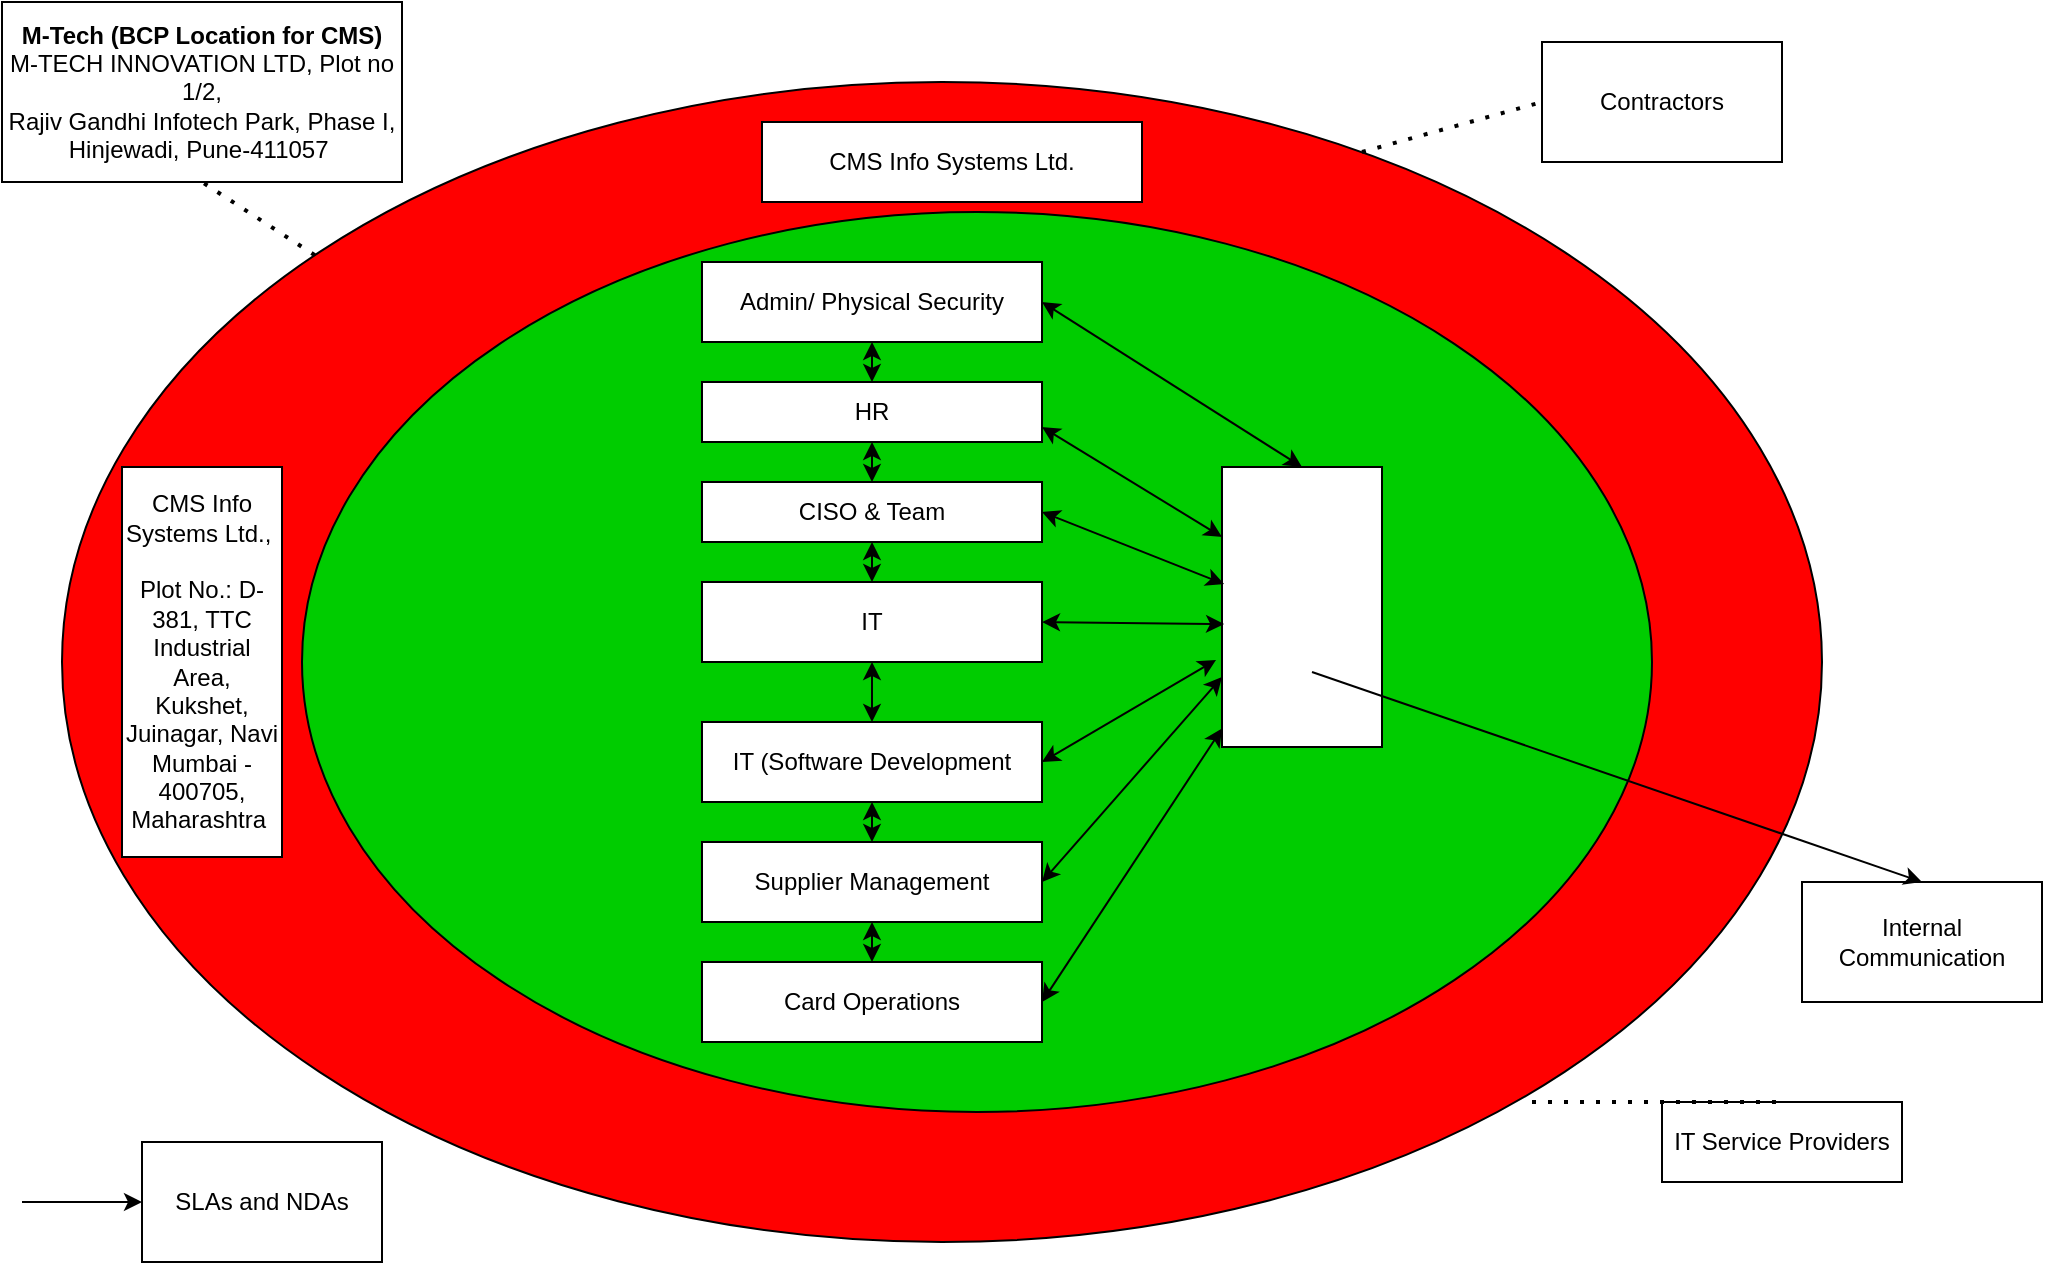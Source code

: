 <mxfile version="23.1.2" type="github">
  <diagram name="Page-1" id="ws4wgkN9PwfsCv6M4QJT">
    <mxGraphModel dx="1462" dy="1728" grid="1" gridSize="10" guides="1" tooltips="1" connect="1" arrows="1" fold="1" page="1" pageScale="1" pageWidth="850" pageHeight="1100" math="0" shadow="0">
      <root>
        <mxCell id="0" />
        <mxCell id="1" parent="0" />
        <mxCell id="rFD7s5OhkF5CJH4TA17B-18" value="" style="ellipse;whiteSpace=wrap;html=1;fillColor=#FF0000;" vertex="1" parent="1">
          <mxGeometry x="40" y="-10" width="880" height="580" as="geometry" />
        </mxCell>
        <mxCell id="rFD7s5OhkF5CJH4TA17B-19" value="" style="ellipse;whiteSpace=wrap;labelBackgroundColor=#00FF00;fillColor=#00CC00;" vertex="1" parent="1">
          <mxGeometry x="160" y="55" width="675" height="450" as="geometry" />
        </mxCell>
        <mxCell id="rFD7s5OhkF5CJH4TA17B-20" value="HR" style="rounded=0;whiteSpace=wrap;html=1;" vertex="1" parent="1">
          <mxGeometry x="360" y="140" width="170" height="30" as="geometry" />
        </mxCell>
        <mxCell id="rFD7s5OhkF5CJH4TA17B-21" value="CISO &amp;amp; Team" style="rounded=0;whiteSpace=wrap;html=1;" vertex="1" parent="1">
          <mxGeometry x="360" y="190" width="170" height="30" as="geometry" />
        </mxCell>
        <mxCell id="rFD7s5OhkF5CJH4TA17B-22" value="IT (Software Development" style="rounded=0;whiteSpace=wrap;html=1;" vertex="1" parent="1">
          <mxGeometry x="360" y="310" width="170" height="40" as="geometry" />
        </mxCell>
        <mxCell id="rFD7s5OhkF5CJH4TA17B-23" value="Admin/ Physical Security" style="rounded=0;whiteSpace=wrap;html=1;" vertex="1" parent="1">
          <mxGeometry x="360" y="80" width="170" height="40" as="geometry" />
        </mxCell>
        <mxCell id="rFD7s5OhkF5CJH4TA17B-24" value="IT" style="rounded=0;whiteSpace=wrap;html=1;" vertex="1" parent="1">
          <mxGeometry x="360" y="240" width="170" height="40" as="geometry" />
        </mxCell>
        <mxCell id="rFD7s5OhkF5CJH4TA17B-25" value="Card Operations" style="rounded=0;whiteSpace=wrap;html=1;" vertex="1" parent="1">
          <mxGeometry x="360" y="430" width="170" height="40" as="geometry" />
        </mxCell>
        <mxCell id="rFD7s5OhkF5CJH4TA17B-26" value="Supplier Management" style="rounded=0;whiteSpace=wrap;html=1;" vertex="1" parent="1">
          <mxGeometry x="360" y="370" width="170" height="40" as="geometry" />
        </mxCell>
        <mxCell id="rFD7s5OhkF5CJH4TA17B-36" value="CMS Info Systems Ltd." style="rounded=0;whiteSpace=wrap;html=1;" vertex="1" parent="1">
          <mxGeometry x="390" y="10" width="190" height="40" as="geometry" />
        </mxCell>
        <mxCell id="rFD7s5OhkF5CJH4TA17B-39" value="CMS Info Systems Ltd.,&amp;nbsp;&lt;div&gt;&lt;br&gt;&lt;/div&gt;Plot No.: D-381, TTC Industrial Area, Kukshet, Juinagar, Navi Mumbai - 400705, Maharashtra&amp;nbsp;" style="rounded=0;whiteSpace=wrap;html=1;direction=south;" vertex="1" parent="1">
          <mxGeometry x="70" y="182.5" width="80" height="195" as="geometry" />
        </mxCell>
        <mxCell id="rFD7s5OhkF5CJH4TA17B-40" value="Contractors" style="rounded=0;whiteSpace=wrap;html=1;" vertex="1" parent="1">
          <mxGeometry x="780" y="-30" width="120" height="60" as="geometry" />
        </mxCell>
        <mxCell id="rFD7s5OhkF5CJH4TA17B-41" value="SLAs and NDAs" style="rounded=0;whiteSpace=wrap;html=1;" vertex="1" parent="1">
          <mxGeometry x="80" y="520" width="120" height="60" as="geometry" />
        </mxCell>
        <mxCell id="rFD7s5OhkF5CJH4TA17B-42" value="" style="endArrow=classic;html=1;rounded=0;entryX=0;entryY=0.5;entryDx=0;entryDy=0;" edge="1" parent="1" target="rFD7s5OhkF5CJH4TA17B-41">
          <mxGeometry width="50" height="50" relative="1" as="geometry">
            <mxPoint x="20" y="550" as="sourcePoint" />
            <mxPoint x="70" y="550" as="targetPoint" />
          </mxGeometry>
        </mxCell>
        <mxCell id="rFD7s5OhkF5CJH4TA17B-43" value="IT Service Providers" style="rounded=0;whiteSpace=wrap;html=1;" vertex="1" parent="1">
          <mxGeometry x="840" y="500" width="120" height="40" as="geometry" />
        </mxCell>
        <mxCell id="rFD7s5OhkF5CJH4TA17B-44" value="" style="endArrow=none;dashed=1;html=1;dashPattern=1 3;strokeWidth=2;rounded=0;entryX=0.5;entryY=0;entryDx=0;entryDy=0;" edge="1" parent="1" target="rFD7s5OhkF5CJH4TA17B-43">
          <mxGeometry width="50" height="50" relative="1" as="geometry">
            <mxPoint x="775" y="500" as="sourcePoint" />
            <mxPoint x="825" y="450" as="targetPoint" />
          </mxGeometry>
        </mxCell>
        <mxCell id="rFD7s5OhkF5CJH4TA17B-45" value="" style="endArrow=none;dashed=1;html=1;dashPattern=1 3;strokeWidth=2;rounded=0;entryX=0;entryY=0.5;entryDx=0;entryDy=0;" edge="1" parent="1" target="rFD7s5OhkF5CJH4TA17B-40">
          <mxGeometry width="50" height="50" relative="1" as="geometry">
            <mxPoint x="690" y="25" as="sourcePoint" />
            <mxPoint x="740" y="-25" as="targetPoint" />
          </mxGeometry>
        </mxCell>
        <mxCell id="rFD7s5OhkF5CJH4TA17B-49" value="" style="endArrow=classic;startArrow=classic;html=1;rounded=0;exitX=0.5;exitY=0;exitDx=0;exitDy=0;entryX=0.5;entryY=1;entryDx=0;entryDy=0;" edge="1" parent="1" source="rFD7s5OhkF5CJH4TA17B-20" target="rFD7s5OhkF5CJH4TA17B-23">
          <mxGeometry width="50" height="50" relative="1" as="geometry">
            <mxPoint x="400" y="170" as="sourcePoint" />
            <mxPoint x="450" y="120" as="targetPoint" />
          </mxGeometry>
        </mxCell>
        <mxCell id="rFD7s5OhkF5CJH4TA17B-51" value="" style="endArrow=classic;startArrow=classic;html=1;rounded=0;exitX=0.5;exitY=0;exitDx=0;exitDy=0;entryX=0.5;entryY=1;entryDx=0;entryDy=0;" edge="1" parent="1" source="rFD7s5OhkF5CJH4TA17B-21" target="rFD7s5OhkF5CJH4TA17B-20">
          <mxGeometry width="50" height="50" relative="1" as="geometry">
            <mxPoint x="465" y="160" as="sourcePoint" />
            <mxPoint x="465" y="140" as="targetPoint" />
          </mxGeometry>
        </mxCell>
        <mxCell id="rFD7s5OhkF5CJH4TA17B-52" value="" style="endArrow=classic;startArrow=classic;html=1;rounded=0;exitX=0.5;exitY=0;exitDx=0;exitDy=0;entryX=0.5;entryY=1;entryDx=0;entryDy=0;" edge="1" parent="1" source="rFD7s5OhkF5CJH4TA17B-24" target="rFD7s5OhkF5CJH4TA17B-21">
          <mxGeometry width="50" height="50" relative="1" as="geometry">
            <mxPoint x="475" y="170" as="sourcePoint" />
            <mxPoint x="475" y="150" as="targetPoint" />
          </mxGeometry>
        </mxCell>
        <mxCell id="rFD7s5OhkF5CJH4TA17B-53" value="" style="endArrow=classic;startArrow=classic;html=1;rounded=0;exitX=0.5;exitY=0;exitDx=0;exitDy=0;entryX=0.5;entryY=1;entryDx=0;entryDy=0;" edge="1" parent="1" source="rFD7s5OhkF5CJH4TA17B-22" target="rFD7s5OhkF5CJH4TA17B-24">
          <mxGeometry width="50" height="50" relative="1" as="geometry">
            <mxPoint x="485" y="180" as="sourcePoint" />
            <mxPoint x="485" y="160" as="targetPoint" />
          </mxGeometry>
        </mxCell>
        <mxCell id="rFD7s5OhkF5CJH4TA17B-54" value="" style="endArrow=classic;startArrow=classic;html=1;rounded=0;exitX=0.5;exitY=0;exitDx=0;exitDy=0;entryX=0.5;entryY=1;entryDx=0;entryDy=0;" edge="1" parent="1" source="rFD7s5OhkF5CJH4TA17B-26" target="rFD7s5OhkF5CJH4TA17B-22">
          <mxGeometry width="50" height="50" relative="1" as="geometry">
            <mxPoint x="495" y="190" as="sourcePoint" />
            <mxPoint x="495" y="170" as="targetPoint" />
          </mxGeometry>
        </mxCell>
        <mxCell id="rFD7s5OhkF5CJH4TA17B-55" value="" style="endArrow=classic;startArrow=classic;html=1;rounded=0;exitX=0.5;exitY=0;exitDx=0;exitDy=0;entryX=0.5;entryY=1;entryDx=0;entryDy=0;" edge="1" parent="1" source="rFD7s5OhkF5CJH4TA17B-25" target="rFD7s5OhkF5CJH4TA17B-26">
          <mxGeometry width="50" height="50" relative="1" as="geometry">
            <mxPoint x="505" y="200" as="sourcePoint" />
            <mxPoint x="505" y="180" as="targetPoint" />
          </mxGeometry>
        </mxCell>
        <mxCell id="rFD7s5OhkF5CJH4TA17B-57" value="" style="rounded=0;whiteSpace=wrap;html=1;" vertex="1" parent="1">
          <mxGeometry x="620" y="182.5" width="80" height="140" as="geometry" />
        </mxCell>
        <mxCell id="rFD7s5OhkF5CJH4TA17B-62" value="" style="endArrow=classic;startArrow=classic;html=1;rounded=0;exitX=0.5;exitY=0;exitDx=0;exitDy=0;entryX=1;entryY=0.5;entryDx=0;entryDy=0;" edge="1" parent="1" source="rFD7s5OhkF5CJH4TA17B-57" target="rFD7s5OhkF5CJH4TA17B-23">
          <mxGeometry width="50" height="50" relative="1" as="geometry">
            <mxPoint x="455" y="150" as="sourcePoint" />
            <mxPoint x="455" y="130" as="targetPoint" />
          </mxGeometry>
        </mxCell>
        <mxCell id="rFD7s5OhkF5CJH4TA17B-63" value="" style="endArrow=classic;startArrow=classic;html=1;rounded=0;exitX=0.013;exitY=0.418;exitDx=0;exitDy=0;entryX=1;entryY=0.5;entryDx=0;entryDy=0;exitPerimeter=0;" edge="1" parent="1" source="rFD7s5OhkF5CJH4TA17B-57" target="rFD7s5OhkF5CJH4TA17B-21">
          <mxGeometry width="50" height="50" relative="1" as="geometry">
            <mxPoint x="670" y="193" as="sourcePoint" />
            <mxPoint x="540" y="110" as="targetPoint" />
          </mxGeometry>
        </mxCell>
        <mxCell id="rFD7s5OhkF5CJH4TA17B-64" value="" style="endArrow=classic;startArrow=classic;html=1;rounded=0;exitX=0.013;exitY=0.561;exitDx=0;exitDy=0;entryX=1;entryY=0.5;entryDx=0;entryDy=0;exitPerimeter=0;" edge="1" parent="1" source="rFD7s5OhkF5CJH4TA17B-57" target="rFD7s5OhkF5CJH4TA17B-24">
          <mxGeometry width="50" height="50" relative="1" as="geometry">
            <mxPoint x="680" y="203" as="sourcePoint" />
            <mxPoint x="550" y="120" as="targetPoint" />
          </mxGeometry>
        </mxCell>
        <mxCell id="rFD7s5OhkF5CJH4TA17B-66" value="" style="endArrow=classic;startArrow=classic;html=1;rounded=0;exitX=-0.037;exitY=0.689;exitDx=0;exitDy=0;entryX=1;entryY=0.5;entryDx=0;entryDy=0;exitPerimeter=0;" edge="1" parent="1" source="rFD7s5OhkF5CJH4TA17B-57" target="rFD7s5OhkF5CJH4TA17B-22">
          <mxGeometry width="50" height="50" relative="1" as="geometry">
            <mxPoint x="700" y="223" as="sourcePoint" />
            <mxPoint x="570" y="140" as="targetPoint" />
          </mxGeometry>
        </mxCell>
        <mxCell id="rFD7s5OhkF5CJH4TA17B-67" value="" style="endArrow=classic;startArrow=classic;html=1;rounded=0;exitX=0;exitY=0.75;exitDx=0;exitDy=0;entryX=1;entryY=0.5;entryDx=0;entryDy=0;" edge="1" parent="1" source="rFD7s5OhkF5CJH4TA17B-57" target="rFD7s5OhkF5CJH4TA17B-26">
          <mxGeometry width="50" height="50" relative="1" as="geometry">
            <mxPoint x="710" y="233" as="sourcePoint" />
            <mxPoint x="580" y="150" as="targetPoint" />
          </mxGeometry>
        </mxCell>
        <mxCell id="rFD7s5OhkF5CJH4TA17B-68" value="" style="endArrow=classic;startArrow=classic;html=1;rounded=0;entryX=1;entryY=0.5;entryDx=0;entryDy=0;" edge="1" parent="1" source="rFD7s5OhkF5CJH4TA17B-57" target="rFD7s5OhkF5CJH4TA17B-25">
          <mxGeometry width="50" height="50" relative="1" as="geometry">
            <mxPoint x="720" y="243" as="sourcePoint" />
            <mxPoint x="590" y="160" as="targetPoint" />
          </mxGeometry>
        </mxCell>
        <mxCell id="rFD7s5OhkF5CJH4TA17B-70" value="" style="endArrow=classic;startArrow=classic;html=1;rounded=0;exitX=1;exitY=0.75;exitDx=0;exitDy=0;entryX=0;entryY=0.25;entryDx=0;entryDy=0;" edge="1" parent="1" source="rFD7s5OhkF5CJH4TA17B-20" target="rFD7s5OhkF5CJH4TA17B-57">
          <mxGeometry width="50" height="50" relative="1" as="geometry">
            <mxPoint x="631" y="251" as="sourcePoint" />
            <mxPoint x="540" y="215" as="targetPoint" />
          </mxGeometry>
        </mxCell>
        <mxCell id="rFD7s5OhkF5CJH4TA17B-71" value="Internal Communication" style="rounded=0;whiteSpace=wrap;html=1;" vertex="1" parent="1">
          <mxGeometry x="910" y="390" width="120" height="60" as="geometry" />
        </mxCell>
        <mxCell id="rFD7s5OhkF5CJH4TA17B-72" value="" style="endArrow=classic;html=1;rounded=0;entryX=0.5;entryY=0;entryDx=0;entryDy=0;" edge="1" parent="1" target="rFD7s5OhkF5CJH4TA17B-71">
          <mxGeometry width="50" height="50" relative="1" as="geometry">
            <mxPoint x="665" y="285" as="sourcePoint" />
            <mxPoint x="715" y="235" as="targetPoint" />
          </mxGeometry>
        </mxCell>
        <mxCell id="rFD7s5OhkF5CJH4TA17B-73" value="&lt;b&gt;M-Tech (BCP Location for CMS)&lt;/b&gt;&lt;br&gt;M-TECH INNOVATION LTD, Plot no 1/2, &lt;br/&gt;Rajiv Gandhi Infotech Park, Phase I,&lt;br/&gt;Hinjewadi, Pune-411057&amp;nbsp;" style="rounded=0;whiteSpace=wrap;html=1;" vertex="1" parent="1">
          <mxGeometry x="10" y="-50" width="200" height="90" as="geometry" />
        </mxCell>
        <mxCell id="rFD7s5OhkF5CJH4TA17B-74" value="" style="endArrow=none;dashed=1;html=1;dashPattern=1 3;strokeWidth=2;rounded=0;entryX=0.5;entryY=1;entryDx=0;entryDy=0;" edge="1" parent="1" source="rFD7s5OhkF5CJH4TA17B-18" target="rFD7s5OhkF5CJH4TA17B-73">
          <mxGeometry width="50" height="50" relative="1" as="geometry">
            <mxPoint x="85" y="60" as="sourcePoint" />
            <mxPoint x="135" y="10" as="targetPoint" />
          </mxGeometry>
        </mxCell>
      </root>
    </mxGraphModel>
  </diagram>
</mxfile>
